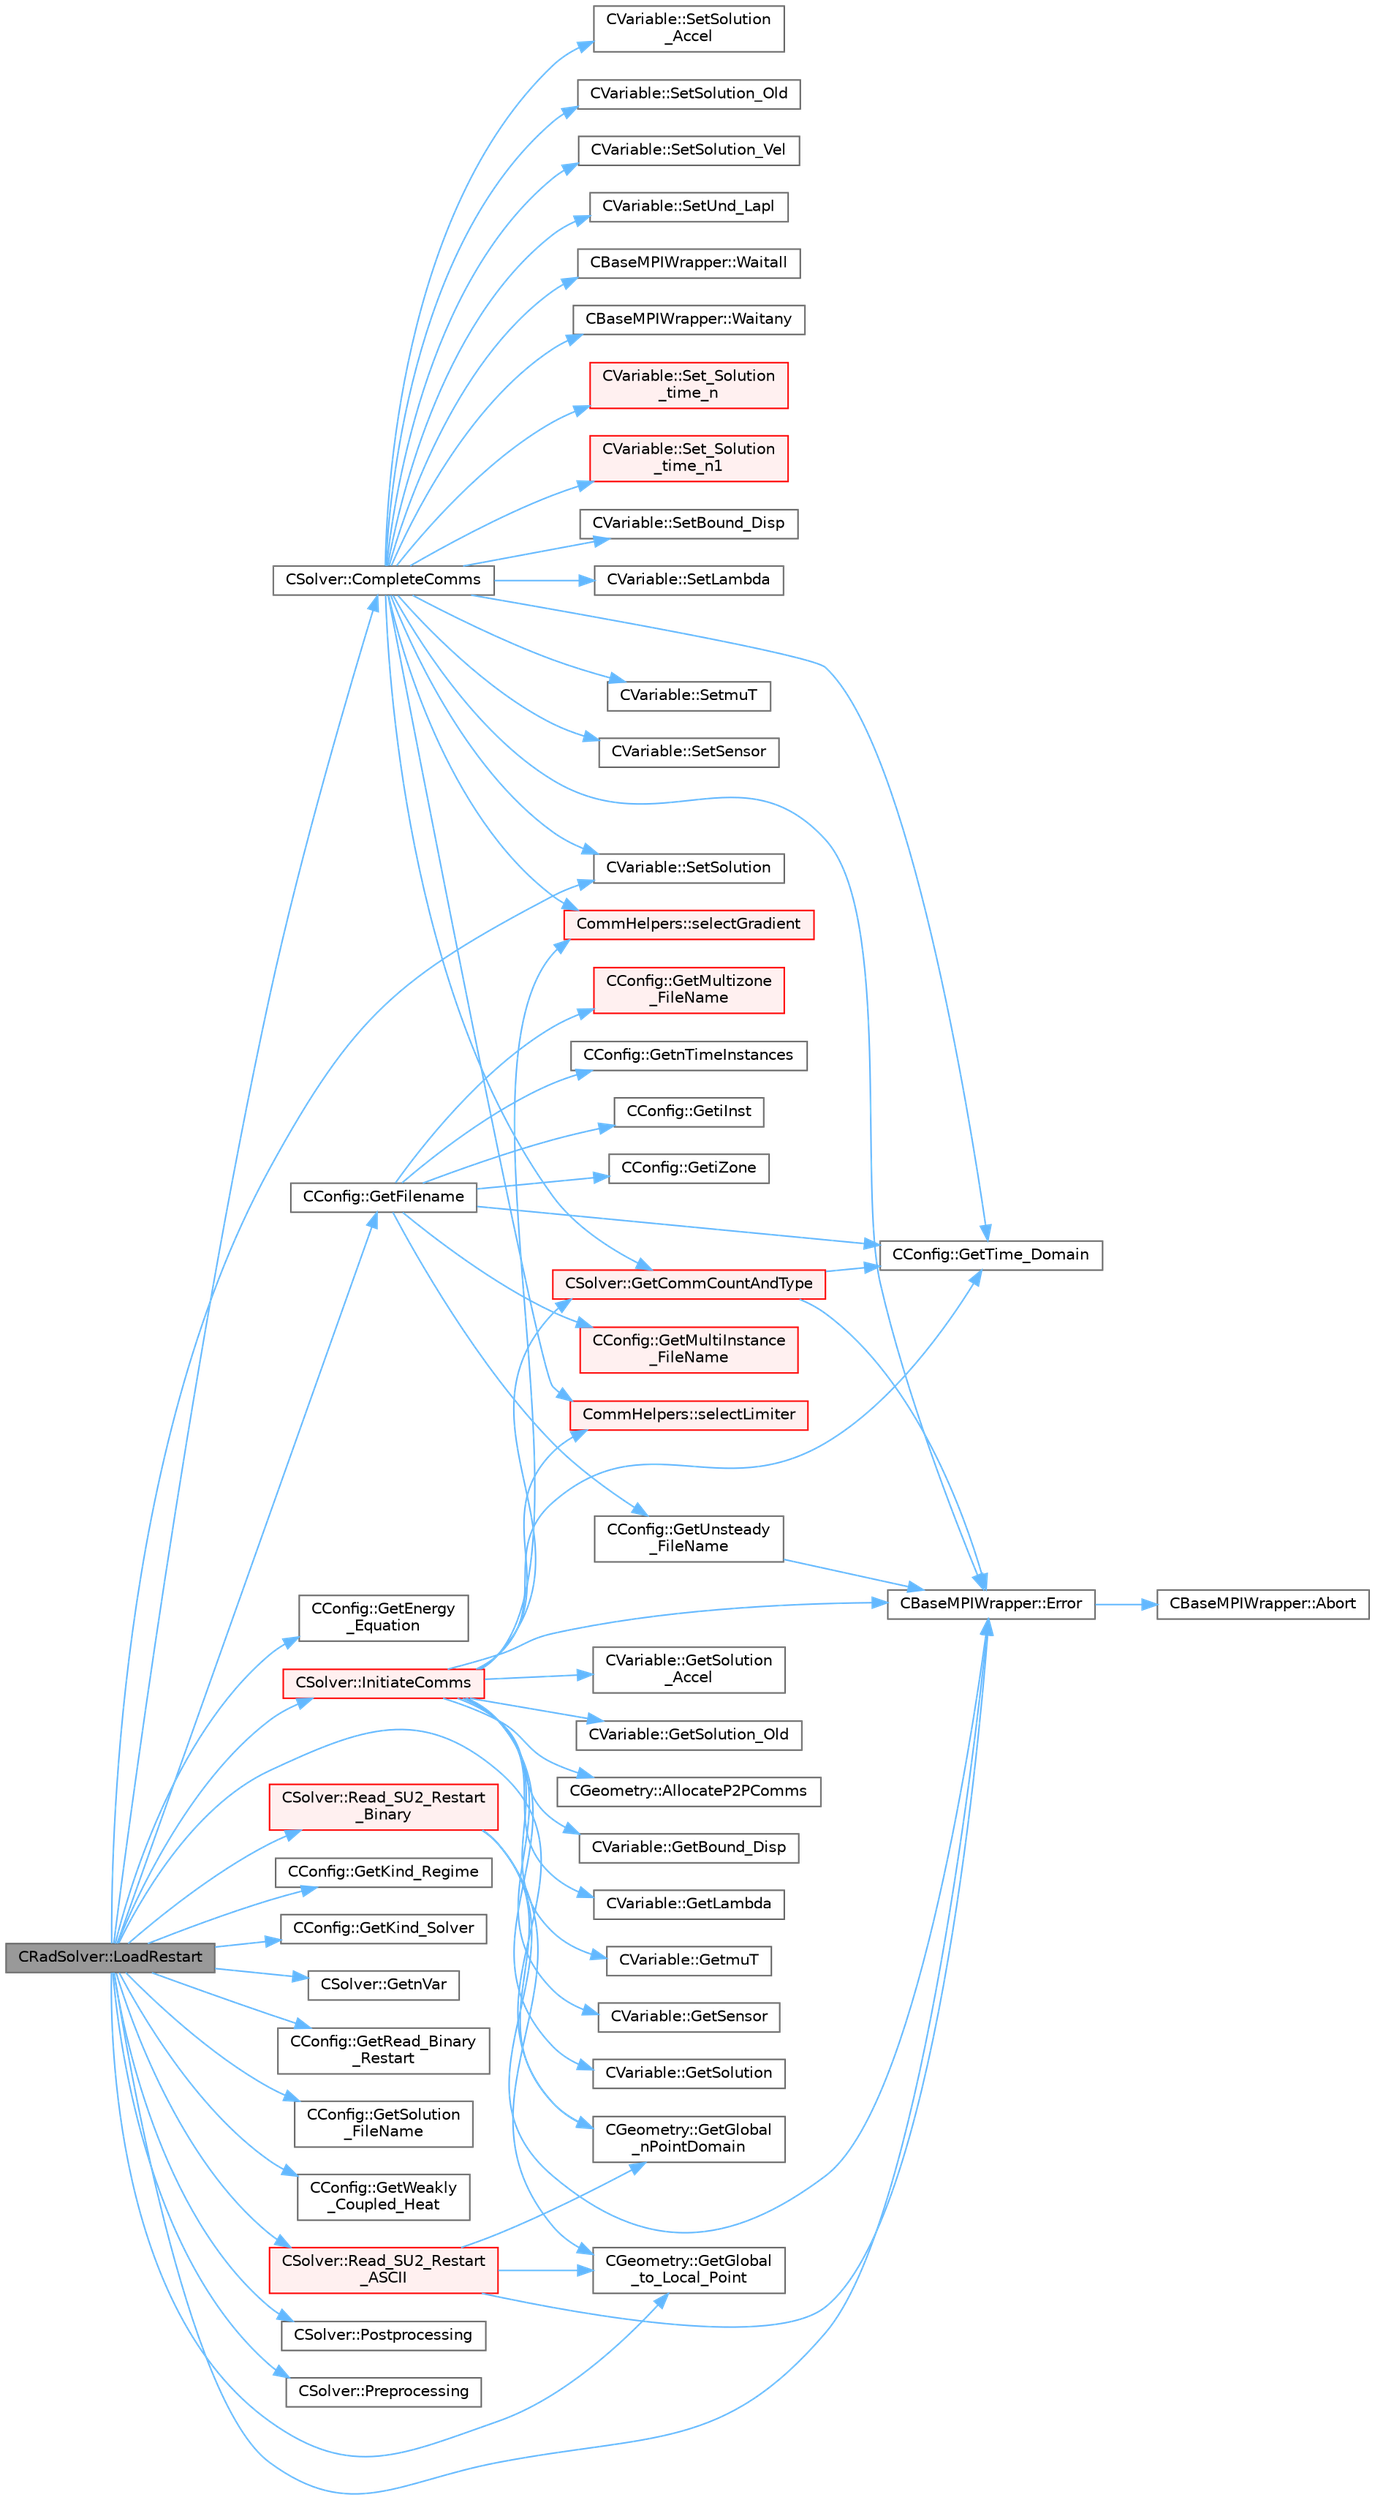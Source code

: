 digraph "CRadSolver::LoadRestart"
{
 // LATEX_PDF_SIZE
  bgcolor="transparent";
  edge [fontname=Helvetica,fontsize=10,labelfontname=Helvetica,labelfontsize=10];
  node [fontname=Helvetica,fontsize=10,shape=box,height=0.2,width=0.4];
  rankdir="LR";
  Node1 [id="Node000001",label="CRadSolver::LoadRestart",height=0.2,width=0.4,color="gray40", fillcolor="grey60", style="filled", fontcolor="black",tooltip="Load a solution from a restart file."];
  Node1 -> Node2 [id="edge1_Node000001_Node000002",color="steelblue1",style="solid",tooltip=" "];
  Node2 [id="Node000002",label="CSolver::CompleteComms",height=0.2,width=0.4,color="grey40", fillcolor="white", style="filled",URL="$classCSolver.html#a6891c839827efbebdcbf9a349f4da92c",tooltip="Routine to complete the set of non-blocking communications launched by InitiateComms() and unpacking ..."];
  Node2 -> Node3 [id="edge2_Node000002_Node000003",color="steelblue1",style="solid",tooltip=" "];
  Node3 [id="Node000003",label="CBaseMPIWrapper::Error",height=0.2,width=0.4,color="grey40", fillcolor="white", style="filled",URL="$classCBaseMPIWrapper.html#a04457c47629bda56704e6a8804833eeb",tooltip=" "];
  Node3 -> Node4 [id="edge3_Node000003_Node000004",color="steelblue1",style="solid",tooltip=" "];
  Node4 [id="Node000004",label="CBaseMPIWrapper::Abort",height=0.2,width=0.4,color="grey40", fillcolor="white", style="filled",URL="$classCBaseMPIWrapper.html#af7297d861dca86b45cf561b6ab642e8f",tooltip=" "];
  Node2 -> Node5 [id="edge4_Node000002_Node000005",color="steelblue1",style="solid",tooltip=" "];
  Node5 [id="Node000005",label="CSolver::GetCommCountAndType",height=0.2,width=0.4,color="red", fillcolor="#FFF0F0", style="filled",URL="$classCSolver.html#a56fdda7e77a14dfc70449ecef91336e7",tooltip="Helper function to define the type and number of variables per point for each communication type."];
  Node5 -> Node3 [id="edge5_Node000005_Node000003",color="steelblue1",style="solid",tooltip=" "];
  Node5 -> Node7 [id="edge6_Node000005_Node000007",color="steelblue1",style="solid",tooltip=" "];
  Node7 [id="Node000007",label="CConfig::GetTime_Domain",height=0.2,width=0.4,color="grey40", fillcolor="white", style="filled",URL="$classCConfig.html#a85d2e3cf43b77c63642c40c235b853f3",tooltip="Check if the multizone problem is solved for time domain."];
  Node2 -> Node7 [id="edge7_Node000002_Node000007",color="steelblue1",style="solid",tooltip=" "];
  Node2 -> Node8 [id="edge8_Node000002_Node000008",color="steelblue1",style="solid",tooltip=" "];
  Node8 [id="Node000008",label="CommHelpers::selectGradient",height=0.2,width=0.4,color="red", fillcolor="#FFF0F0", style="filled",URL="$namespaceCommHelpers.html#a691c54929c54c5e0b153a99f22217c8b",tooltip=" "];
  Node2 -> Node13 [id="edge9_Node000002_Node000013",color="steelblue1",style="solid",tooltip=" "];
  Node13 [id="Node000013",label="CommHelpers::selectLimiter",height=0.2,width=0.4,color="red", fillcolor="#FFF0F0", style="filled",URL="$namespaceCommHelpers.html#a88e9c22d59034b9b975cd978e1d99db1",tooltip=" "];
  Node2 -> Node17 [id="edge10_Node000002_Node000017",color="steelblue1",style="solid",tooltip=" "];
  Node17 [id="Node000017",label="CVariable::Set_Solution\l_time_n",height=0.2,width=0.4,color="red", fillcolor="#FFF0F0", style="filled",URL="$classCVariable.html#abf55f051089ec13d9c0422ed3389a9dc",tooltip="Set the variable solution at time n."];
  Node2 -> Node21 [id="edge11_Node000002_Node000021",color="steelblue1",style="solid",tooltip=" "];
  Node21 [id="Node000021",label="CVariable::Set_Solution\l_time_n1",height=0.2,width=0.4,color="red", fillcolor="#FFF0F0", style="filled",URL="$classCVariable.html#a527a337871bb37c3bb2df40c2b946884",tooltip="Set the variable solution at time n-1."];
  Node2 -> Node22 [id="edge12_Node000002_Node000022",color="steelblue1",style="solid",tooltip=" "];
  Node22 [id="Node000022",label="CVariable::SetBound_Disp",height=0.2,width=0.4,color="grey40", fillcolor="white", style="filled",URL="$classCVariable.html#a840431a0403b4bddd0a99dbfdf365795",tooltip="A virtual member. Set the boundary displacement."];
  Node2 -> Node23 [id="edge13_Node000002_Node000023",color="steelblue1",style="solid",tooltip=" "];
  Node23 [id="Node000023",label="CVariable::SetLambda",height=0.2,width=0.4,color="grey40", fillcolor="white", style="filled",URL="$classCVariable.html#afc0086076d62561f31a39f774c297428",tooltip="Set the value of the spectral radius."];
  Node2 -> Node24 [id="edge14_Node000002_Node000024",color="steelblue1",style="solid",tooltip=" "];
  Node24 [id="Node000024",label="CVariable::SetmuT",height=0.2,width=0.4,color="grey40", fillcolor="white", style="filled",URL="$classCVariable.html#a91256a1e927c5a529d853d0f127243de",tooltip="Set the value of the eddy viscosity."];
  Node2 -> Node25 [id="edge15_Node000002_Node000025",color="steelblue1",style="solid",tooltip=" "];
  Node25 [id="Node000025",label="CVariable::SetSensor",height=0.2,width=0.4,color="grey40", fillcolor="white", style="filled",URL="$classCVariable.html#a79ebe4ea3cc8eccd8b004256c5492a9e",tooltip="Set pressure sensor."];
  Node2 -> Node26 [id="edge16_Node000002_Node000026",color="steelblue1",style="solid",tooltip=" "];
  Node26 [id="Node000026",label="CVariable::SetSolution",height=0.2,width=0.4,color="grey40", fillcolor="white", style="filled",URL="$classCVariable.html#a22fbbd7bc6491672843000644a05c6a5",tooltip="Set the value of the solution, all variables."];
  Node2 -> Node27 [id="edge17_Node000002_Node000027",color="steelblue1",style="solid",tooltip=" "];
  Node27 [id="Node000027",label="CVariable::SetSolution\l_Accel",height=0.2,width=0.4,color="grey40", fillcolor="white", style="filled",URL="$classCVariable.html#af87029baec777039085fb1ff17ee9555",tooltip="Set the value of the acceleration (Structural Analysis)."];
  Node2 -> Node28 [id="edge18_Node000002_Node000028",color="steelblue1",style="solid",tooltip=" "];
  Node28 [id="Node000028",label="CVariable::SetSolution_Old",height=0.2,width=0.4,color="grey40", fillcolor="white", style="filled",URL="$classCVariable.html#a6ee4d8d450971204cc054a33d6473732",tooltip="Set the value of the old solution."];
  Node2 -> Node29 [id="edge19_Node000002_Node000029",color="steelblue1",style="solid",tooltip=" "];
  Node29 [id="Node000029",label="CVariable::SetSolution_Vel",height=0.2,width=0.4,color="grey40", fillcolor="white", style="filled",URL="$classCVariable.html#a5c1430d98acd399f1371f23e6fae053f",tooltip="Set the value of the velocity (Structural Analysis)."];
  Node2 -> Node30 [id="edge20_Node000002_Node000030",color="steelblue1",style="solid",tooltip=" "];
  Node30 [id="Node000030",label="CVariable::SetUnd_Lapl",height=0.2,width=0.4,color="grey40", fillcolor="white", style="filled",URL="$classCVariable.html#a70f0c6e3ddcf2fdcde3b90f217a0d4a3",tooltip="Set a value to the undivided laplacian."];
  Node2 -> Node31 [id="edge21_Node000002_Node000031",color="steelblue1",style="solid",tooltip=" "];
  Node31 [id="Node000031",label="CBaseMPIWrapper::Waitall",height=0.2,width=0.4,color="grey40", fillcolor="white", style="filled",URL="$classCBaseMPIWrapper.html#a01c02f8c0c799ccd15023f0c2c3cae27",tooltip=" "];
  Node2 -> Node32 [id="edge22_Node000002_Node000032",color="steelblue1",style="solid",tooltip=" "];
  Node32 [id="Node000032",label="CBaseMPIWrapper::Waitany",height=0.2,width=0.4,color="grey40", fillcolor="white", style="filled",URL="$classCBaseMPIWrapper.html#a5f4a1382f625fbbfb2c6224a87591825",tooltip=" "];
  Node1 -> Node3 [id="edge23_Node000001_Node000003",color="steelblue1",style="solid",tooltip=" "];
  Node1 -> Node33 [id="edge24_Node000001_Node000033",color="steelblue1",style="solid",tooltip=" "];
  Node33 [id="Node000033",label="CConfig::GetEnergy\l_Equation",height=0.2,width=0.4,color="grey40", fillcolor="white", style="filled",URL="$classCConfig.html#a085accf5825cdba0219fc734f4fadb8c",tooltip="Flag for whether to solve the energy equation for incompressible flows."];
  Node1 -> Node34 [id="edge25_Node000001_Node000034",color="steelblue1",style="solid",tooltip=" "];
  Node34 [id="Node000034",label="CConfig::GetFilename",height=0.2,width=0.4,color="grey40", fillcolor="white", style="filled",URL="$classCConfig.html#af7c4169d5b73657a9a3ea94b54931f91",tooltip="Add any numbers necessary to the filename (iteration number, zone ID ...)"];
  Node34 -> Node35 [id="edge26_Node000034_Node000035",color="steelblue1",style="solid",tooltip=" "];
  Node35 [id="Node000035",label="CConfig::GetiInst",height=0.2,width=0.4,color="grey40", fillcolor="white", style="filled",URL="$classCConfig.html#a538bf5c34b523f5e4d389be41c2b666c",tooltip="Get the current instance."];
  Node34 -> Node36 [id="edge27_Node000034_Node000036",color="steelblue1",style="solid",tooltip=" "];
  Node36 [id="Node000036",label="CConfig::GetiZone",height=0.2,width=0.4,color="grey40", fillcolor="white", style="filled",URL="$classCConfig.html#a1d6335b8fdef6fbcd9a08f7503d73ec1",tooltip="Provides the number of varaibles."];
  Node34 -> Node37 [id="edge28_Node000034_Node000037",color="steelblue1",style="solid",tooltip=" "];
  Node37 [id="Node000037",label="CConfig::GetMultiInstance\l_FileName",height=0.2,width=0.4,color="red", fillcolor="#FFF0F0", style="filled",URL="$classCConfig.html#a8e58aafe36a038a7cc27a8e78f1bfeba",tooltip="Append the instance index to the restart or the solution files."];
  Node34 -> Node40 [id="edge29_Node000034_Node000040",color="steelblue1",style="solid",tooltip=" "];
  Node40 [id="Node000040",label="CConfig::GetMultizone\l_FileName",height=0.2,width=0.4,color="red", fillcolor="#FFF0F0", style="filled",URL="$classCConfig.html#a583b8216adb6145ba09476d72fb2d916",tooltip="Append the zone index to the restart or the solution files."];
  Node34 -> Node41 [id="edge30_Node000034_Node000041",color="steelblue1",style="solid",tooltip=" "];
  Node41 [id="Node000041",label="CConfig::GetnTimeInstances",height=0.2,width=0.4,color="grey40", fillcolor="white", style="filled",URL="$classCConfig.html#a6ae9111090db52de2f8f07f77d6416d5",tooltip="Retrieves the number of periodic time instances for Harmonic Balance."];
  Node34 -> Node7 [id="edge31_Node000034_Node000007",color="steelblue1",style="solid",tooltip=" "];
  Node34 -> Node42 [id="edge32_Node000034_Node000042",color="steelblue1",style="solid",tooltip=" "];
  Node42 [id="Node000042",label="CConfig::GetUnsteady\l_FileName",height=0.2,width=0.4,color="grey40", fillcolor="white", style="filled",URL="$classCConfig.html#a6a372823bb1dd2d55e81488b720752d6",tooltip="Augment the input filename with the iteration number for an unsteady file."];
  Node42 -> Node3 [id="edge33_Node000042_Node000003",color="steelblue1",style="solid",tooltip=" "];
  Node1 -> Node43 [id="edge34_Node000001_Node000043",color="steelblue1",style="solid",tooltip=" "];
  Node43 [id="Node000043",label="CGeometry::GetGlobal\l_nPointDomain",height=0.2,width=0.4,color="grey40", fillcolor="white", style="filled",URL="$classCGeometry.html#a1950b86a664c5da4d7df2a8b3d361a67",tooltip="Retrieve total number of nodes in a simulation across all processors (excluding halos)."];
  Node1 -> Node44 [id="edge35_Node000001_Node000044",color="steelblue1",style="solid",tooltip=" "];
  Node44 [id="Node000044",label="CGeometry::GetGlobal\l_to_Local_Point",height=0.2,width=0.4,color="grey40", fillcolor="white", style="filled",URL="$classCGeometry.html#a6b44ca6618da53444192bbd3329dea18",tooltip="A virtual member."];
  Node1 -> Node45 [id="edge36_Node000001_Node000045",color="steelblue1",style="solid",tooltip=" "];
  Node45 [id="Node000045",label="CConfig::GetKind_Regime",height=0.2,width=0.4,color="grey40", fillcolor="white", style="filled",URL="$classCConfig.html#afbf664fbd8b2c75c5874432fdc185937",tooltip="Governing equations of the flow (it can be different from the run time equation)."];
  Node1 -> Node46 [id="edge37_Node000001_Node000046",color="steelblue1",style="solid",tooltip=" "];
  Node46 [id="Node000046",label="CConfig::GetKind_Solver",height=0.2,width=0.4,color="grey40", fillcolor="white", style="filled",URL="$classCConfig.html#a77312cf52a5ba2cc1239b7cee6fce7a7",tooltip="Governing equations of the flow (it can be different from the run time equation)."];
  Node1 -> Node47 [id="edge38_Node000001_Node000047",color="steelblue1",style="solid",tooltip=" "];
  Node47 [id="Node000047",label="CSolver::GetnVar",height=0.2,width=0.4,color="grey40", fillcolor="white", style="filled",URL="$classCSolver.html#a0d5dd4e8f99684cfcc50560fd6684c35",tooltip="Get the number of variables of the problem."];
  Node1 -> Node48 [id="edge39_Node000001_Node000048",color="steelblue1",style="solid",tooltip=" "];
  Node48 [id="Node000048",label="CConfig::GetRead_Binary\l_Restart",height=0.2,width=0.4,color="grey40", fillcolor="white", style="filled",URL="$classCConfig.html#a82ddaa417553293be72a3ab2198f7d40",tooltip="Flag for whether binary SU2 native restart files are read."];
  Node1 -> Node49 [id="edge40_Node000001_Node000049",color="steelblue1",style="solid",tooltip=" "];
  Node49 [id="Node000049",label="CConfig::GetSolution\l_FileName",height=0.2,width=0.4,color="grey40", fillcolor="white", style="filled",URL="$classCConfig.html#a1d989df2b76d32ee772923f169cf885b",tooltip="Get the name of the file with the solution of the flow problem."];
  Node1 -> Node50 [id="edge41_Node000001_Node000050",color="steelblue1",style="solid",tooltip=" "];
  Node50 [id="Node000050",label="CConfig::GetWeakly\l_Coupled_Heat",height=0.2,width=0.4,color="grey40", fillcolor="white", style="filled",URL="$classCConfig.html#a6c5a2aaac3040fabbfe15752ea19780e",tooltip="Get the heat equation."];
  Node1 -> Node51 [id="edge42_Node000001_Node000051",color="steelblue1",style="solid",tooltip=" "];
  Node51 [id="Node000051",label="CSolver::InitiateComms",height=0.2,width=0.4,color="red", fillcolor="#FFF0F0", style="filled",URL="$classCSolver.html#a7c5c26e7f006b4bb7e93582d839cf09d",tooltip="Routine to load a solver quantity into the data structures for MPI point-to-point communication and t..."];
  Node51 -> Node52 [id="edge43_Node000051_Node000052",color="steelblue1",style="solid",tooltip=" "];
  Node52 [id="Node000052",label="CGeometry::AllocateP2PComms",height=0.2,width=0.4,color="grey40", fillcolor="white", style="filled",URL="$classCGeometry.html#ab8d78a9f4017431b7542e154f58a7e63",tooltip="Routine to allocate buffers for point-to-point MPI communications. Also called to dynamically realloc..."];
  Node51 -> Node3 [id="edge44_Node000051_Node000003",color="steelblue1",style="solid",tooltip=" "];
  Node51 -> Node53 [id="edge45_Node000051_Node000053",color="steelblue1",style="solid",tooltip=" "];
  Node53 [id="Node000053",label="CVariable::GetBound_Disp",height=0.2,width=0.4,color="grey40", fillcolor="white", style="filled",URL="$classCVariable.html#a7e382eae45700e5c1e8973292c08f128",tooltip="A virtual member. Get the value of the displacement imposed at the boundary."];
  Node51 -> Node5 [id="edge46_Node000051_Node000005",color="steelblue1",style="solid",tooltip=" "];
  Node51 -> Node54 [id="edge47_Node000051_Node000054",color="steelblue1",style="solid",tooltip=" "];
  Node54 [id="Node000054",label="CVariable::GetLambda",height=0.2,width=0.4,color="grey40", fillcolor="white", style="filled",URL="$classCVariable.html#af0b6afbd2666eab791d902f50fc3e869",tooltip="Get the value of the spectral radius."];
  Node51 -> Node55 [id="edge48_Node000051_Node000055",color="steelblue1",style="solid",tooltip=" "];
  Node55 [id="Node000055",label="CVariable::GetmuT",height=0.2,width=0.4,color="grey40", fillcolor="white", style="filled",URL="$classCVariable.html#ad35ee29420764dda0bbb574f7a7253e7",tooltip="Get the value of the eddy viscosity."];
  Node51 -> Node56 [id="edge49_Node000051_Node000056",color="steelblue1",style="solid",tooltip=" "];
  Node56 [id="Node000056",label="CVariable::GetSensor",height=0.2,width=0.4,color="grey40", fillcolor="white", style="filled",URL="$classCVariable.html#afec545423f883bcd961ac9f1e5d18dd2",tooltip="Get the pressure sensor."];
  Node51 -> Node57 [id="edge50_Node000051_Node000057",color="steelblue1",style="solid",tooltip=" "];
  Node57 [id="Node000057",label="CVariable::GetSolution",height=0.2,width=0.4,color="grey40", fillcolor="white", style="filled",URL="$classCVariable.html#a261483e39c23c1de7cb9aea7e917c121",tooltip="Get the solution."];
  Node51 -> Node58 [id="edge51_Node000051_Node000058",color="steelblue1",style="solid",tooltip=" "];
  Node58 [id="Node000058",label="CVariable::GetSolution\l_Accel",height=0.2,width=0.4,color="grey40", fillcolor="white", style="filled",URL="$classCVariable.html#aef2fdf091198070a00d12cdb4dea3ff6",tooltip="Get the acceleration (Structural Analysis)."];
  Node51 -> Node59 [id="edge52_Node000051_Node000059",color="steelblue1",style="solid",tooltip=" "];
  Node59 [id="Node000059",label="CVariable::GetSolution_Old",height=0.2,width=0.4,color="grey40", fillcolor="white", style="filled",URL="$classCVariable.html#a70a9df6b6cc631f9c3b9a3ef7b3ecfe4",tooltip="Get the old solution of the problem (Runge-Kutta method)"];
  Node51 -> Node7 [id="edge53_Node000051_Node000007",color="steelblue1",style="solid",tooltip=" "];
  Node51 -> Node8 [id="edge54_Node000051_Node000008",color="steelblue1",style="solid",tooltip=" "];
  Node51 -> Node13 [id="edge55_Node000051_Node000013",color="steelblue1",style="solid",tooltip=" "];
  Node1 -> Node69 [id="edge56_Node000001_Node000069",color="steelblue1",style="solid",tooltip=" "];
  Node69 [id="Node000069",label="CSolver::Postprocessing",height=0.2,width=0.4,color="grey40", fillcolor="white", style="filled",URL="$classCSolver.html#a3bbd97faea2faca3912f766870d9991f",tooltip="A virtual member."];
  Node1 -> Node70 [id="edge57_Node000001_Node000070",color="steelblue1",style="solid",tooltip=" "];
  Node70 [id="Node000070",label="CSolver::Preprocessing",height=0.2,width=0.4,color="grey40", fillcolor="white", style="filled",URL="$classCSolver.html#ae259428dd5451b8f0f81c407aceff287",tooltip="A virtual member."];
  Node1 -> Node71 [id="edge58_Node000001_Node000071",color="steelblue1",style="solid",tooltip=" "];
  Node71 [id="Node000071",label="CSolver::Read_SU2_Restart\l_ASCII",height=0.2,width=0.4,color="red", fillcolor="#FFF0F0", style="filled",URL="$classCSolver.html#a2d9a54256f99b9881a0f9189cf73e902",tooltip="Read a native SU2 restart file in ASCII format."];
  Node71 -> Node3 [id="edge59_Node000071_Node000003",color="steelblue1",style="solid",tooltip=" "];
  Node71 -> Node43 [id="edge60_Node000071_Node000043",color="steelblue1",style="solid",tooltip=" "];
  Node71 -> Node44 [id="edge61_Node000071_Node000044",color="steelblue1",style="solid",tooltip=" "];
  Node1 -> Node79 [id="edge62_Node000001_Node000079",color="steelblue1",style="solid",tooltip=" "];
  Node79 [id="Node000079",label="CSolver::Read_SU2_Restart\l_Binary",height=0.2,width=0.4,color="red", fillcolor="#FFF0F0", style="filled",URL="$classCSolver.html#a014ca6bbee7673aec0ba83067a6716a0",tooltip="Read a native SU2 restart file in binary format."];
  Node79 -> Node3 [id="edge63_Node000079_Node000003",color="steelblue1",style="solid",tooltip=" "];
  Node79 -> Node43 [id="edge64_Node000079_Node000043",color="steelblue1",style="solid",tooltip=" "];
  Node79 -> Node44 [id="edge65_Node000079_Node000044",color="steelblue1",style="solid",tooltip=" "];
  Node1 -> Node26 [id="edge66_Node000001_Node000026",color="steelblue1",style="solid",tooltip=" "];
}
